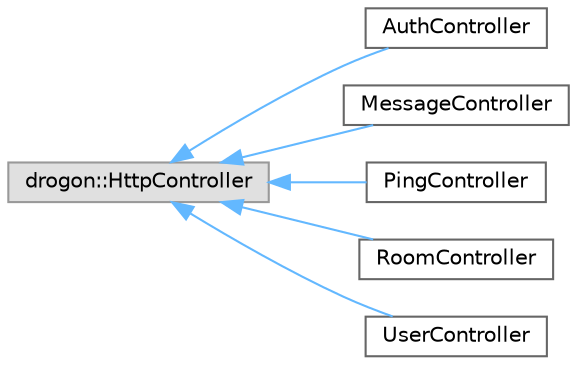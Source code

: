 digraph "Graphical Class Hierarchy"
{
 // LATEX_PDF_SIZE
  bgcolor="transparent";
  edge [fontname=Helvetica,fontsize=10,labelfontname=Helvetica,labelfontsize=10];
  node [fontname=Helvetica,fontsize=10,shape=box,height=0.2,width=0.4];
  rankdir="LR";
  Node0 [id="Node000000",label="drogon::HttpController",height=0.2,width=0.4,color="grey60", fillcolor="#E0E0E0", style="filled",tooltip=" "];
  Node0 -> Node1 [id="edge1_Node000000_Node000001",dir="back",color="steelblue1",style="solid",tooltip=" "];
  Node1 [id="Node000001",label="AuthController",height=0.2,width=0.4,color="grey40", fillcolor="white", style="filled",URL="$class_auth_controller.html",tooltip="Контроллер для обработки запросов аутентификации."];
  Node0 -> Node2 [id="edge2_Node000000_Node000002",dir="back",color="steelblue1",style="solid",tooltip=" "];
  Node2 [id="Node000002",label="MessageController",height=0.2,width=0.4,color="grey40", fillcolor="white", style="filled",URL="$class_message_controller.html",tooltip="Контроллер для обработки запросов, связанных с сообщениями."];
  Node0 -> Node3 [id="edge3_Node000000_Node000003",dir="back",color="steelblue1",style="solid",tooltip=" "];
  Node3 [id="Node000003",label="PingController",height=0.2,width=0.4,color="grey40", fillcolor="white", style="filled",URL="$class_ping_controller.html",tooltip="Контроллер для обработки запросов Ping."];
  Node0 -> Node4 [id="edge4_Node000000_Node000004",dir="back",color="steelblue1",style="solid",tooltip=" "];
  Node4 [id="Node000004",label="RoomController",height=0.2,width=0.4,color="grey40", fillcolor="white", style="filled",URL="$class_room_controller.html",tooltip="Контроллер для обработки запросов, связанных с комнатами."];
  Node0 -> Node5 [id="edge5_Node000000_Node000005",dir="back",color="steelblue1",style="solid",tooltip=" "];
  Node5 [id="Node000005",label="UserController",height=0.2,width=0.4,color="grey40", fillcolor="white", style="filled",URL="$class_user_controller.html",tooltip="Контроллер для обработки запросов, связанных с пользователями."];
}
